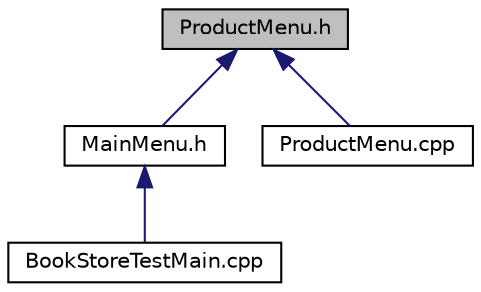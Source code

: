 digraph "ProductMenu.h"
{
  edge [fontname="Helvetica",fontsize="10",labelfontname="Helvetica",labelfontsize="10"];
  node [fontname="Helvetica",fontsize="10",shape=record];
  Node1 [label="ProductMenu.h",height=0.2,width=0.4,color="black", fillcolor="grey75", style="filled", fontcolor="black"];
  Node1 -> Node2 [dir="back",color="midnightblue",fontsize="10",style="solid"];
  Node2 [label="MainMenu.h",height=0.2,width=0.4,color="black", fillcolor="white", style="filled",URL="$MainMenu_8h_source.html"];
  Node2 -> Node3 [dir="back",color="midnightblue",fontsize="10",style="solid"];
  Node3 [label="BookStoreTestMain.cpp",height=0.2,width=0.4,color="black", fillcolor="white", style="filled",URL="$BookStoreTestMain_8cpp.html",tooltip="This file implements BookStoreTestMain class functions. "];
  Node1 -> Node4 [dir="back",color="midnightblue",fontsize="10",style="solid"];
  Node4 [label="ProductMenu.cpp",height=0.2,width=0.4,color="black", fillcolor="white", style="filled",URL="$ProductMenu_8cpp.html",tooltip="This file implements ProductMenu class functions. "];
}
